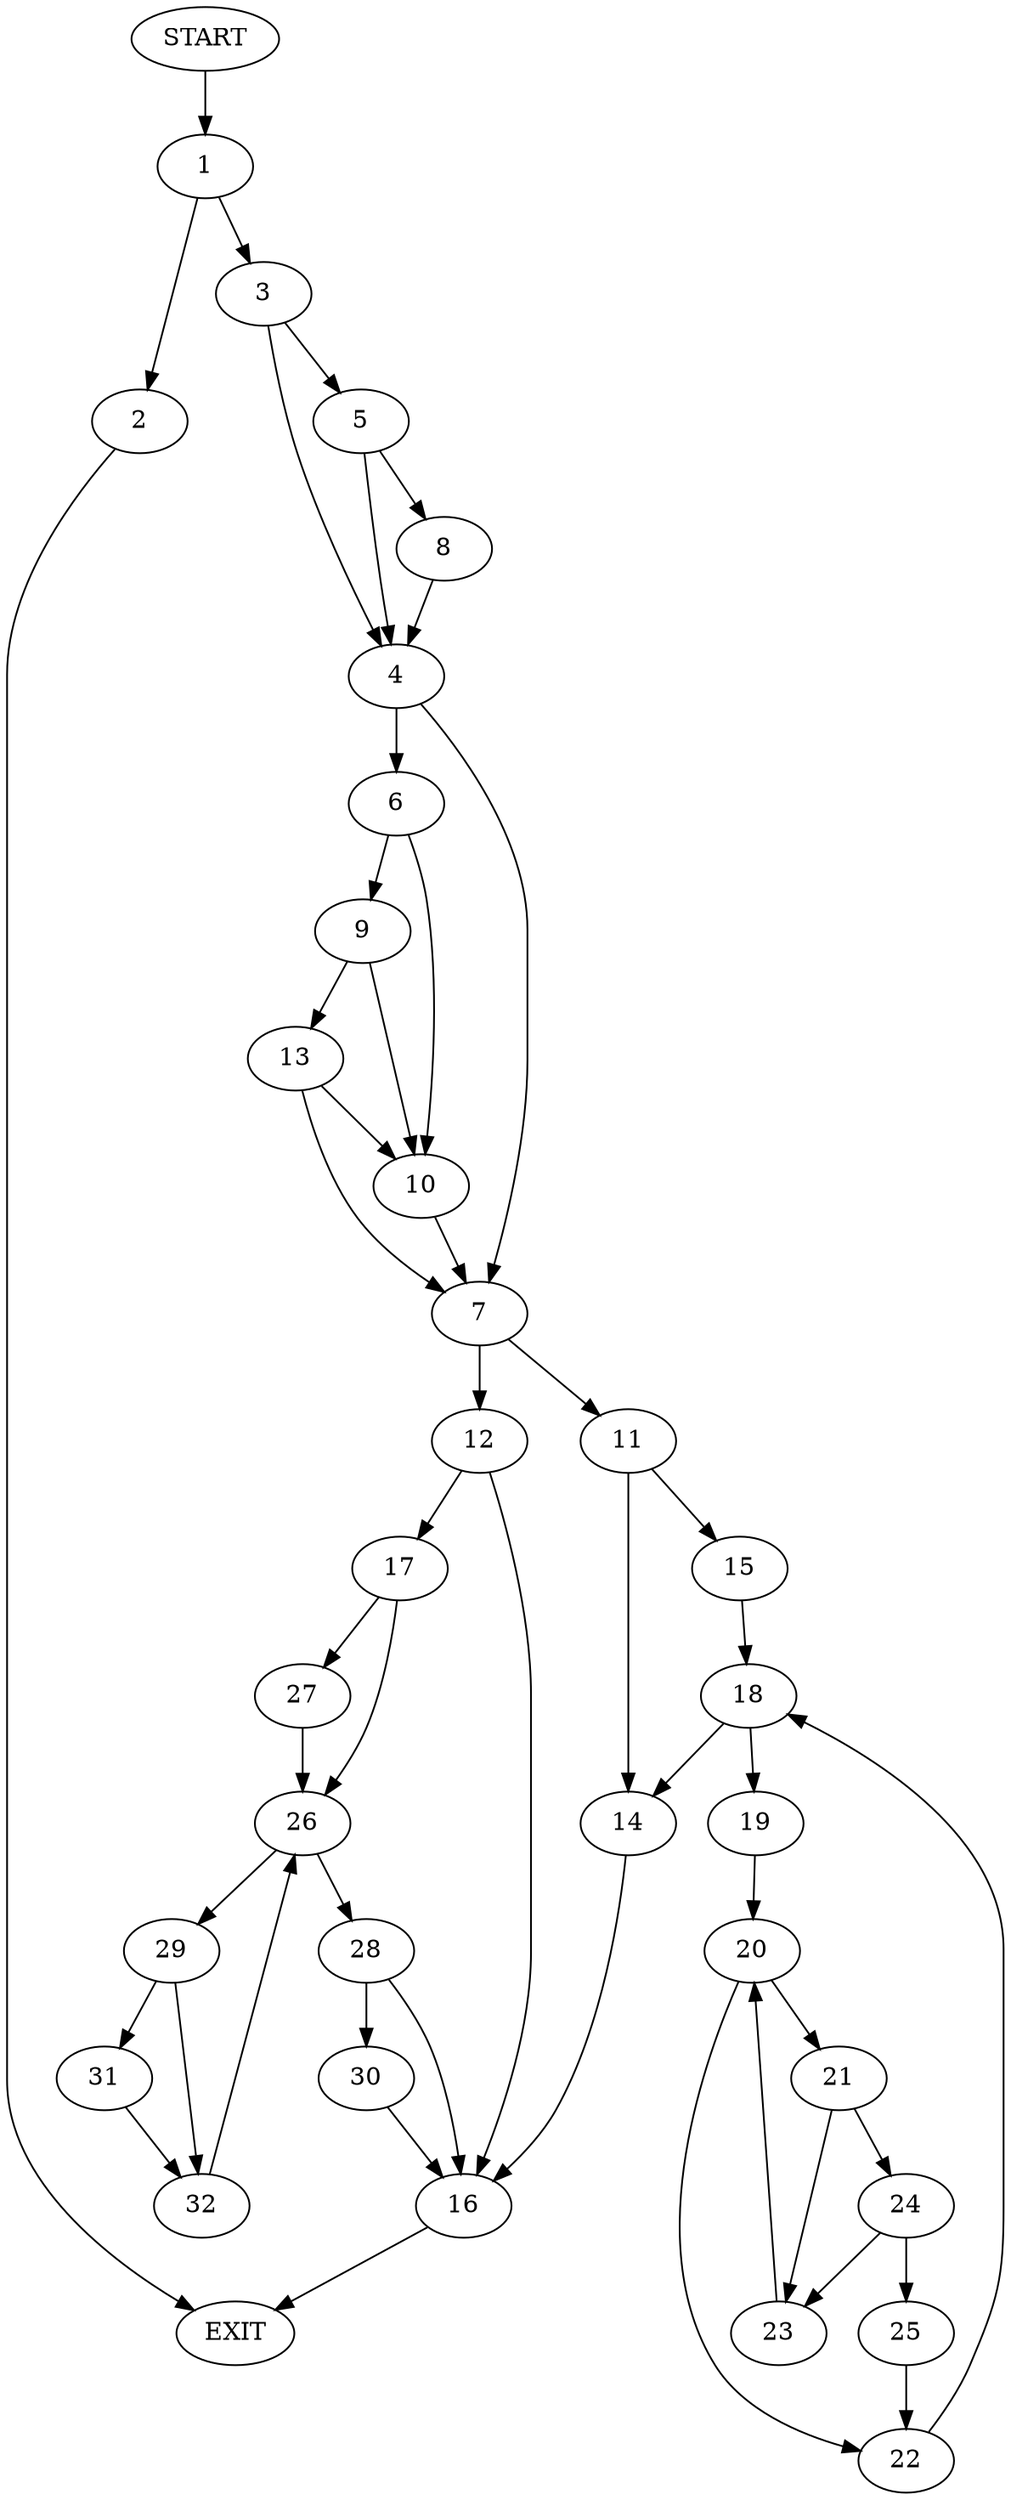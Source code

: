 digraph {
0 [label="START"]
33 [label="EXIT"]
0 -> 1
1 -> 2
1 -> 3
3 -> 4
3 -> 5
2 -> 33
4 -> 6
4 -> 7
5 -> 8
5 -> 4
8 -> 4
6 -> 9
6 -> 10
7 -> 11
7 -> 12
9 -> 13
9 -> 10
10 -> 7
13 -> 7
13 -> 10
11 -> 14
11 -> 15
12 -> 16
12 -> 17
14 -> 16
15 -> 18
18 -> 14
18 -> 19
19 -> 20
20 -> 21
20 -> 22
21 -> 23
21 -> 24
22 -> 18
24 -> 23
24 -> 25
23 -> 20
25 -> 22
16 -> 33
17 -> 26
17 -> 27
27 -> 26
26 -> 28
26 -> 29
28 -> 16
28 -> 30
29 -> 31
29 -> 32
31 -> 32
32 -> 26
30 -> 16
}
